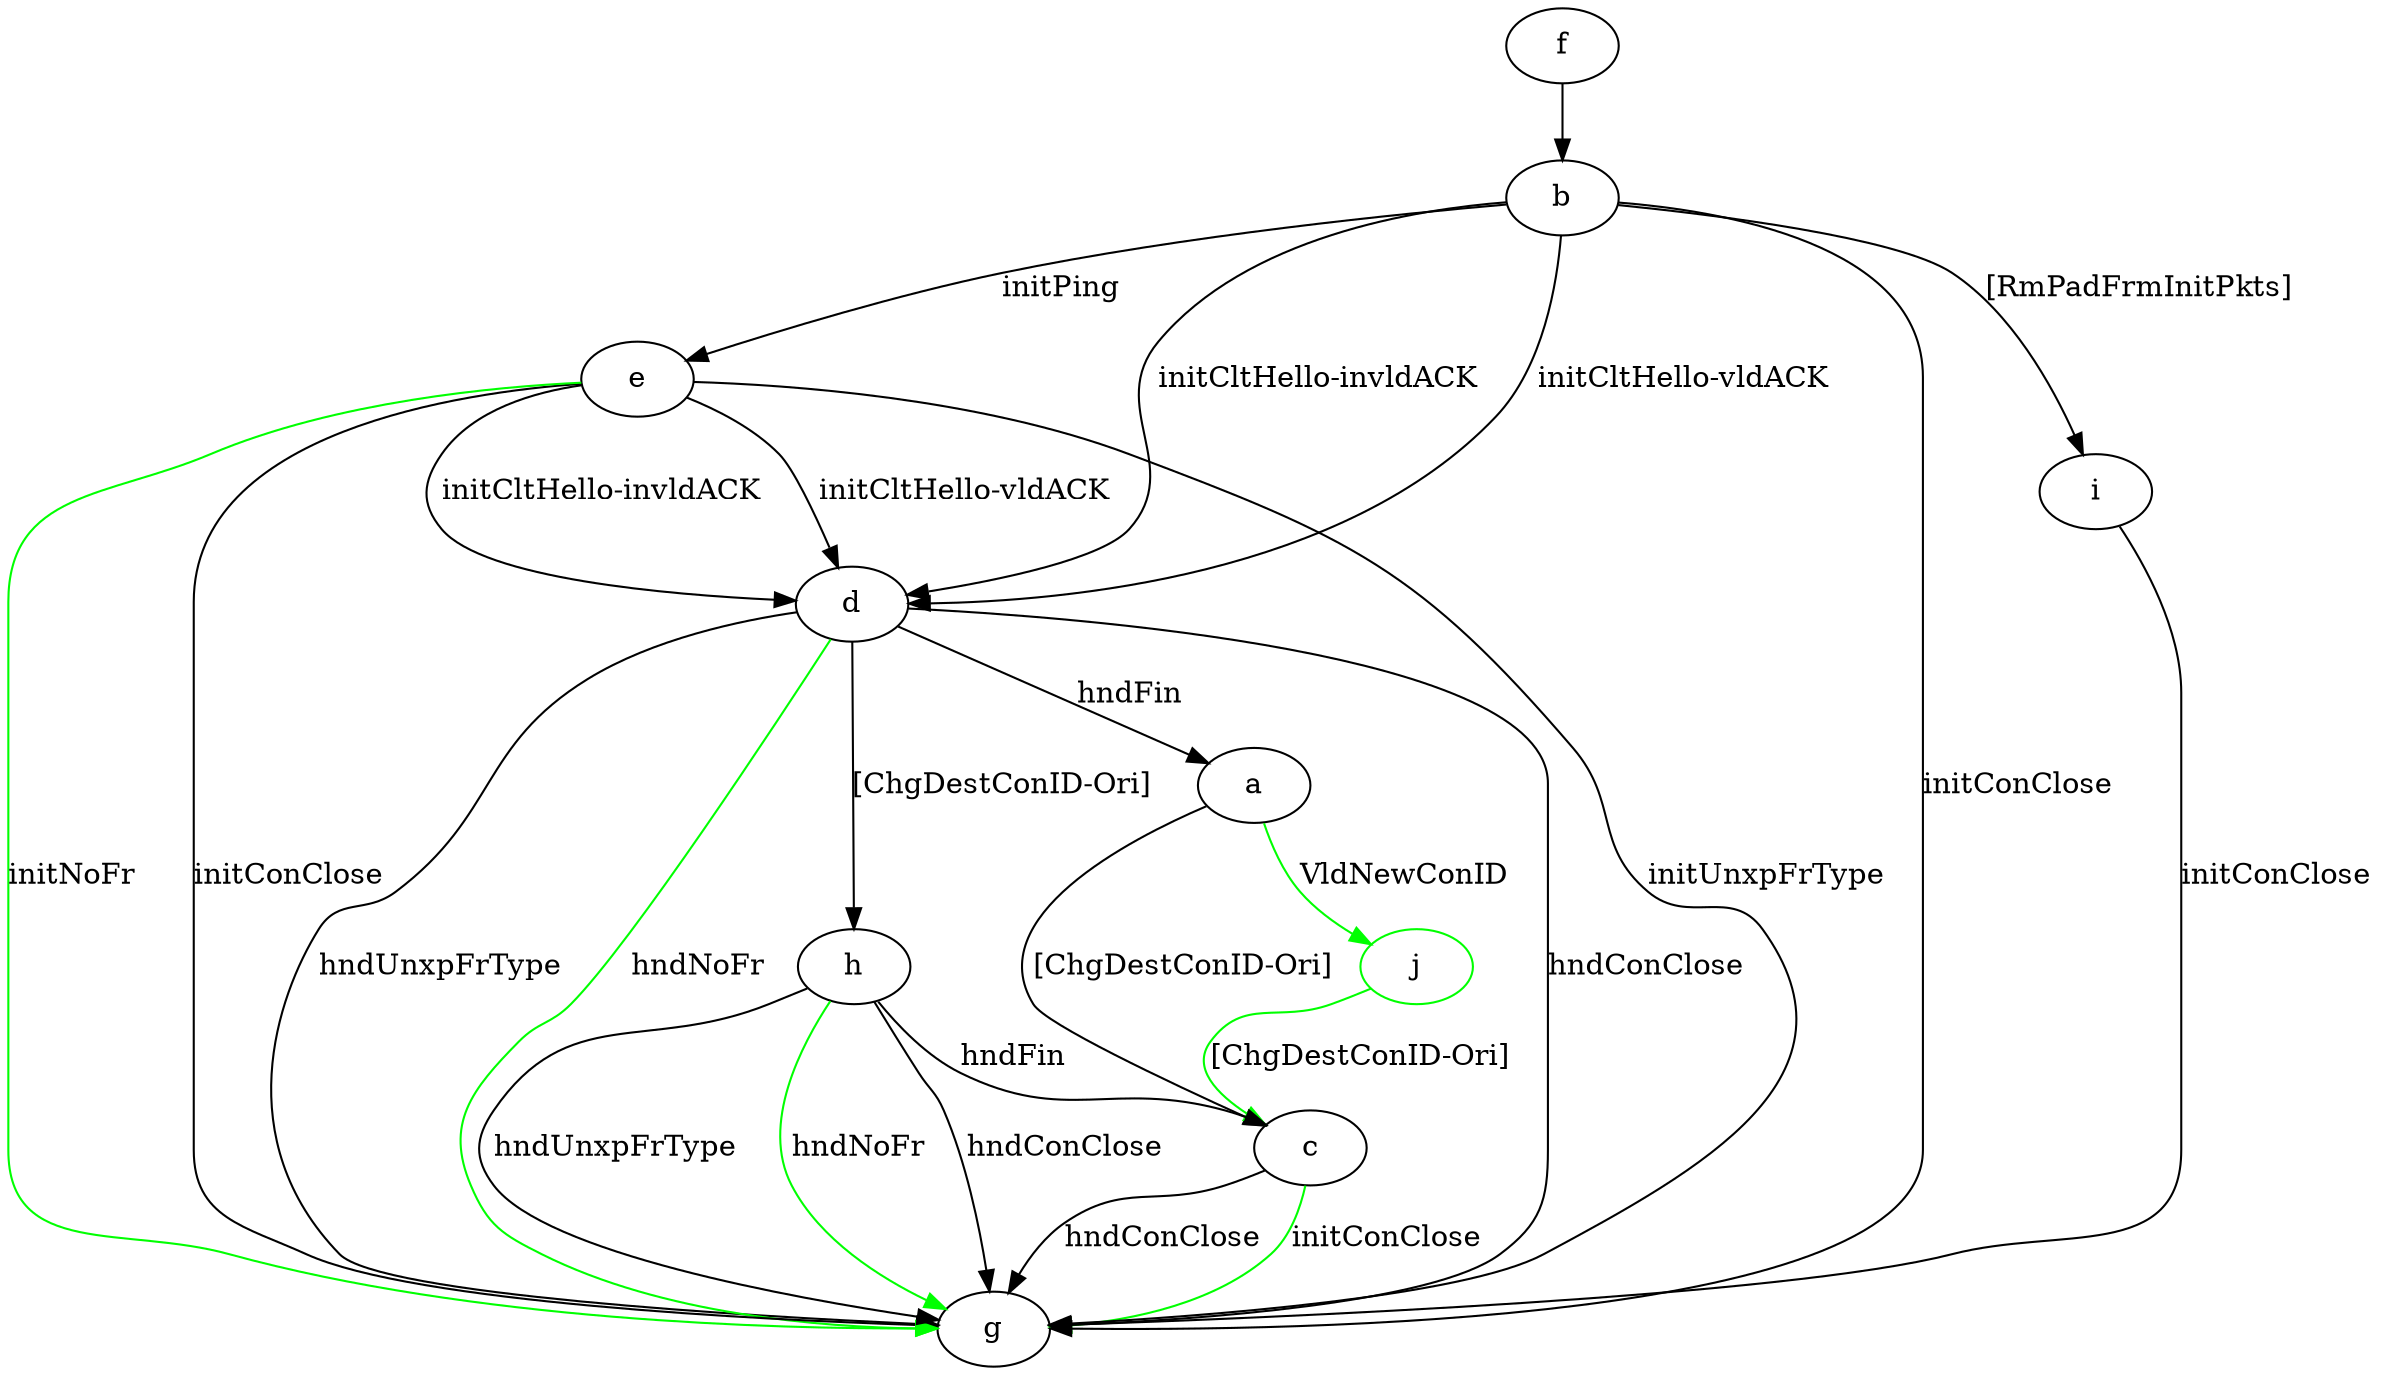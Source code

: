 digraph "" {
	a -> c	[key=0,
		label="[ChgDestConID-Ori] "];
	j	[color=green];
	a -> j	[key=0,
		color=green,
		label="VldNewConID "];
	b -> d	[key=0,
		label="initCltHello-vldACK "];
	b -> d	[key=1,
		label="initCltHello-invldACK "];
	b -> e	[key=0,
		label="initPing "];
	b -> g	[key=0,
		label="initConClose "];
	b -> i	[key=0,
		label="[RmPadFrmInitPkts] "];
	c -> g	[key=0,
		label="hndConClose "];
	c -> g	[key=1,
		color=green,
		label="initConClose "];
	d -> a	[key=0,
		label="hndFin "];
	d -> g	[key=0,
		label="hndConClose "];
	d -> g	[key=1,
		label="hndUnxpFrType "];
	d -> g	[key=2,
		color=green,
		label="hndNoFr "];
	d -> h	[key=0,
		label="[ChgDestConID-Ori] "];
	e -> d	[key=0,
		label="initCltHello-vldACK "];
	e -> d	[key=1,
		label="initCltHello-invldACK "];
	e -> g	[key=0,
		label="initConClose "];
	e -> g	[key=1,
		label="initUnxpFrType "];
	e -> g	[key=2,
		color=green,
		label="initNoFr "];
	f -> b	[key=0];
	h -> c	[key=0,
		label="hndFin "];
	h -> g	[key=0,
		label="hndConClose "];
	h -> g	[key=1,
		label="hndUnxpFrType "];
	h -> g	[key=2,
		color=green,
		label="hndNoFr "];
	i -> g	[key=0,
		label="initConClose "];
	j -> c	[key=0,
		color=green,
		label="[ChgDestConID-Ori] "];
}
